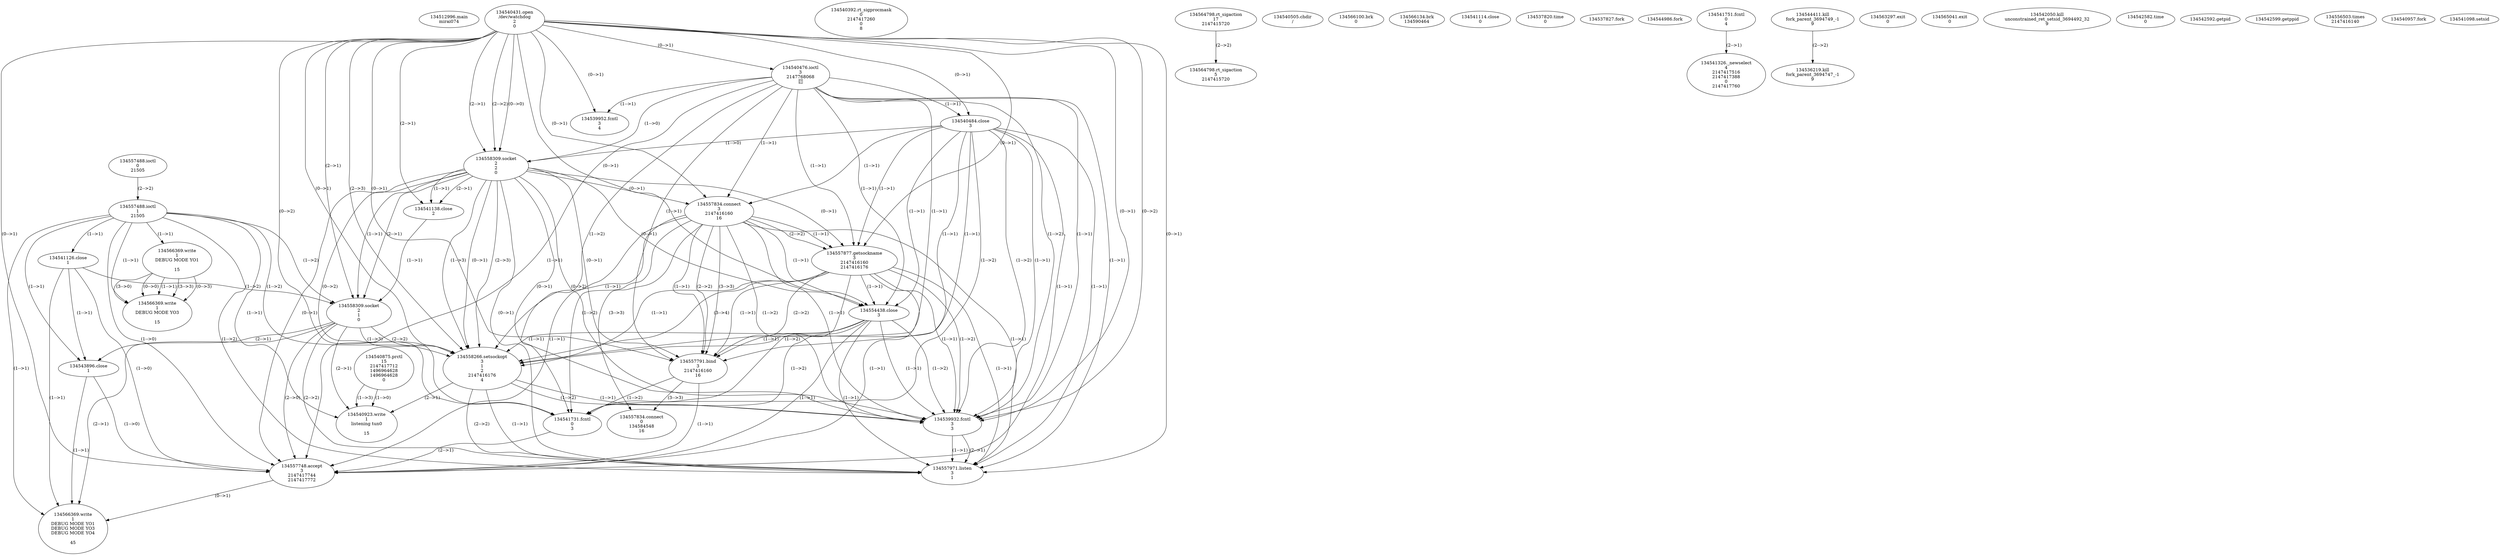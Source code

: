 // Global SCDG with merge call
digraph {
	0 [label="134512996.main
mirai074"]
	1 [label="134557488.ioctl
0
21505
"]
	2 [label="134557488.ioctl
1
21505
"]
	1 -> 2 [label="(2-->2)"]
	3 [label="134540392.rt_sigprocmask
0
2147417260
0
8"]
	4 [label="134564798.rt_sigaction
17
2147415720"]
	5 [label="134564798.rt_sigaction
5
2147415720"]
	4 -> 5 [label="(2-->2)"]
	6 [label="134540431.open
/dev/watchdog
2
0"]
	7 [label="134540476.ioctl
3
2147768068
"]
	6 -> 7 [label="(0-->1)"]
	8 [label="134540484.close
3"]
	6 -> 8 [label="(0-->1)"]
	7 -> 8 [label="(1-->1)"]
	9 [label="134540505.chdir
/"]
	10 [label="134558309.socket
2
2
0"]
	6 -> 10 [label="(2-->1)"]
	6 -> 10 [label="(2-->2)"]
	6 -> 10 [label="(0-->0)"]
	7 -> 10 [label="(1-->0)"]
	8 -> 10 [label="(1-->0)"]
	11 [label="134557834.connect
3
2147416160
16"]
	6 -> 11 [label="(0-->1)"]
	7 -> 11 [label="(1-->1)"]
	8 -> 11 [label="(1-->1)"]
	10 -> 11 [label="(0-->1)"]
	12 [label="134557877.getsockname
3
2147416160
2147416176"]
	6 -> 12 [label="(0-->1)"]
	7 -> 12 [label="(1-->1)"]
	8 -> 12 [label="(1-->1)"]
	10 -> 12 [label="(0-->1)"]
	11 -> 12 [label="(1-->1)"]
	11 -> 12 [label="(2-->2)"]
	13 [label="134554438.close
3"]
	6 -> 13 [label="(0-->1)"]
	7 -> 13 [label="(1-->1)"]
	8 -> 13 [label="(1-->1)"]
	10 -> 13 [label="(0-->1)"]
	11 -> 13 [label="(1-->1)"]
	12 -> 13 [label="(1-->1)"]
	14 [label="134566100.brk
0"]
	15 [label="134566134.brk
134590464"]
	16 [label="134557791.bind
3
2147416160
16"]
	6 -> 16 [label="(0-->1)"]
	7 -> 16 [label="(1-->1)"]
	8 -> 16 [label="(1-->1)"]
	10 -> 16 [label="(0-->1)"]
	11 -> 16 [label="(1-->1)"]
	12 -> 16 [label="(1-->1)"]
	13 -> 16 [label="(1-->1)"]
	11 -> 16 [label="(2-->2)"]
	12 -> 16 [label="(2-->2)"]
	11 -> 16 [label="(3-->3)"]
	17 [label="134541114.close
0"]
	18 [label="134541126.close
1"]
	2 -> 18 [label="(1-->1)"]
	19 [label="134541138.close
2"]
	6 -> 19 [label="(2-->1)"]
	10 -> 19 [label="(1-->1)"]
	10 -> 19 [label="(2-->1)"]
	20 [label="134537820.time
0"]
	21 [label="134537827.fork
"]
	22 [label="134544986.fork
"]
	23 [label="134558309.socket
2
1
0"]
	6 -> 23 [label="(2-->1)"]
	10 -> 23 [label="(1-->1)"]
	10 -> 23 [label="(2-->1)"]
	19 -> 23 [label="(1-->1)"]
	2 -> 23 [label="(1-->2)"]
	18 -> 23 [label="(1-->2)"]
	24 [label="134541731.fcntl
0
3"]
	6 -> 24 [label="(0-->2)"]
	7 -> 24 [label="(1-->2)"]
	8 -> 24 [label="(1-->2)"]
	10 -> 24 [label="(0-->2)"]
	11 -> 24 [label="(1-->2)"]
	12 -> 24 [label="(1-->2)"]
	13 -> 24 [label="(1-->2)"]
	16 -> 24 [label="(1-->2)"]
	25 [label="134541751.fcntl
0
4"]
	26 [label="134543896.close
1"]
	2 -> 26 [label="(1-->1)"]
	18 -> 26 [label="(1-->1)"]
	23 -> 26 [label="(2-->1)"]
	27 [label="134557834.connect
0
134584548
16"]
	11 -> 27 [label="(3-->3)"]
	16 -> 27 [label="(3-->3)"]
	28 [label="134541326._newselect
4
2147417516
2147417388
0
2147417760"]
	25 -> 28 [label="(2-->1)"]
	29 [label="134557748.accept
3
2147417744
2147417772"]
	6 -> 29 [label="(0-->1)"]
	7 -> 29 [label="(1-->1)"]
	8 -> 29 [label="(1-->1)"]
	10 -> 29 [label="(0-->1)"]
	11 -> 29 [label="(1-->1)"]
	12 -> 29 [label="(1-->1)"]
	13 -> 29 [label="(1-->1)"]
	16 -> 29 [label="(1-->1)"]
	24 -> 29 [label="(2-->1)"]
	2 -> 29 [label="(1-->0)"]
	18 -> 29 [label="(1-->0)"]
	23 -> 29 [label="(2-->0)"]
	26 -> 29 [label="(1-->0)"]
	30 [label="134544411.kill
fork_parent_3694749_-1
9"]
	31 [label="134536219.kill
fork_parent_3694747_-1
9"]
	30 -> 31 [label="(2-->2)"]
	32 [label="134563297.exit
0"]
	33 [label="134565041.exit
0"]
	34 [label="134542050.kill
unconstrained_ret_setsid_3694492_32
9"]
	35 [label="134566369.write
1
DEBUG MODE YO1
DEBUG MODE YO3
DEBUG MODE YO4

45"]
	2 -> 35 [label="(1-->1)"]
	18 -> 35 [label="(1-->1)"]
	23 -> 35 [label="(2-->1)"]
	26 -> 35 [label="(1-->1)"]
	29 -> 35 [label="(0-->1)"]
	36 [label="134566369.write
1
DEBUG MODE YO1

15"]
	2 -> 36 [label="(1-->1)"]
	37 [label="134566369.write
1
DEBUG MODE YO3

15"]
	2 -> 37 [label="(1-->1)"]
	36 -> 37 [label="(1-->1)"]
	36 -> 37 [label="(3-->3)"]
	36 -> 37 [label="(0-->3)"]
	36 -> 37 [label="(3-->0)"]
	36 -> 37 [label="(0-->0)"]
	38 [label="134539952.fcntl
3
4"]
	6 -> 38 [label="(0-->1)"]
	7 -> 38 [label="(1-->1)"]
	39 [label="134558266.setsockopt
3
1
2
2147416176
4"]
	6 -> 39 [label="(0-->1)"]
	7 -> 39 [label="(1-->1)"]
	8 -> 39 [label="(1-->1)"]
	10 -> 39 [label="(0-->1)"]
	11 -> 39 [label="(1-->1)"]
	12 -> 39 [label="(1-->1)"]
	13 -> 39 [label="(1-->1)"]
	2 -> 39 [label="(1-->2)"]
	23 -> 39 [label="(2-->2)"]
	6 -> 39 [label="(2-->3)"]
	10 -> 39 [label="(1-->3)"]
	10 -> 39 [label="(2-->3)"]
	23 -> 39 [label="(1-->3)"]
	12 -> 39 [label="(3-->4)"]
	40 [label="134539932.fcntl
3
3"]
	6 -> 40 [label="(0-->1)"]
	7 -> 40 [label="(1-->1)"]
	8 -> 40 [label="(1-->1)"]
	10 -> 40 [label="(0-->1)"]
	11 -> 40 [label="(1-->1)"]
	12 -> 40 [label="(1-->1)"]
	13 -> 40 [label="(1-->1)"]
	39 -> 40 [label="(1-->1)"]
	6 -> 40 [label="(0-->2)"]
	7 -> 40 [label="(1-->2)"]
	8 -> 40 [label="(1-->2)"]
	10 -> 40 [label="(0-->2)"]
	11 -> 40 [label="(1-->2)"]
	12 -> 40 [label="(1-->2)"]
	13 -> 40 [label="(1-->2)"]
	39 -> 40 [label="(1-->2)"]
	41 [label="134542582.time
0"]
	42 [label="134542592.getpid
"]
	43 [label="134542599.getppid
"]
	44 [label="134556503.times
2147416140"]
	45 [label="134540875.prctl
15
2147417712
1496964628
1496964628
0"]
	46 [label="134540923.write
1
listening tun0

15"]
	2 -> 46 [label="(1-->1)"]
	23 -> 46 [label="(2-->1)"]
	39 -> 46 [label="(2-->1)"]
	45 -> 46 [label="(1-->3)"]
	45 -> 46 [label="(1-->0)"]
	47 [label="134540957.fork
"]
	48 [label="134541098.setsid
"]
	49 [label="134557971.listen
3
1"]
	6 -> 49 [label="(0-->1)"]
	7 -> 49 [label="(1-->1)"]
	8 -> 49 [label="(1-->1)"]
	10 -> 49 [label="(0-->1)"]
	11 -> 49 [label="(1-->1)"]
	12 -> 49 [label="(1-->1)"]
	13 -> 49 [label="(1-->1)"]
	39 -> 49 [label="(1-->1)"]
	40 -> 49 [label="(1-->1)"]
	40 -> 49 [label="(2-->1)"]
	2 -> 49 [label="(1-->2)"]
	23 -> 49 [label="(2-->2)"]
	39 -> 49 [label="(2-->2)"]
}

